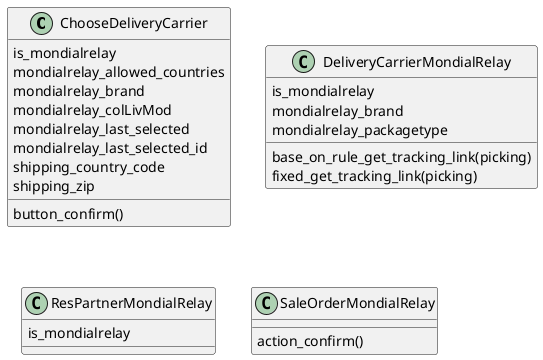 @startuml classes_delivery_mondialrelay
set namespaceSeparator none
class "ChooseDeliveryCarrier" as odoo_src.odoo.addons.delivery_mondialrelay.wizard.choose_delivery_carrier.ChooseDeliveryCarrier {
  is_mondialrelay
  mondialrelay_allowed_countries
  mondialrelay_brand
  mondialrelay_colLivMod
  mondialrelay_last_selected
  mondialrelay_last_selected_id
  shipping_country_code
  shipping_zip
  button_confirm()
}
class "DeliveryCarrierMondialRelay" as odoo_src.odoo.addons.delivery_mondialrelay.models.delivery_carrier.DeliveryCarrierMondialRelay {
  is_mondialrelay
  mondialrelay_brand
  mondialrelay_packagetype
  base_on_rule_get_tracking_link(picking)
  fixed_get_tracking_link(picking)
}
class "ResPartnerMondialRelay" as odoo_src.odoo.addons.delivery_mondialrelay.models.res_partner.ResPartnerMondialRelay {
  is_mondialrelay
}
class "SaleOrderMondialRelay" as odoo_src.odoo.addons.delivery_mondialrelay.models.sale_order.SaleOrderMondialRelay {
  action_confirm()
}
@enduml
